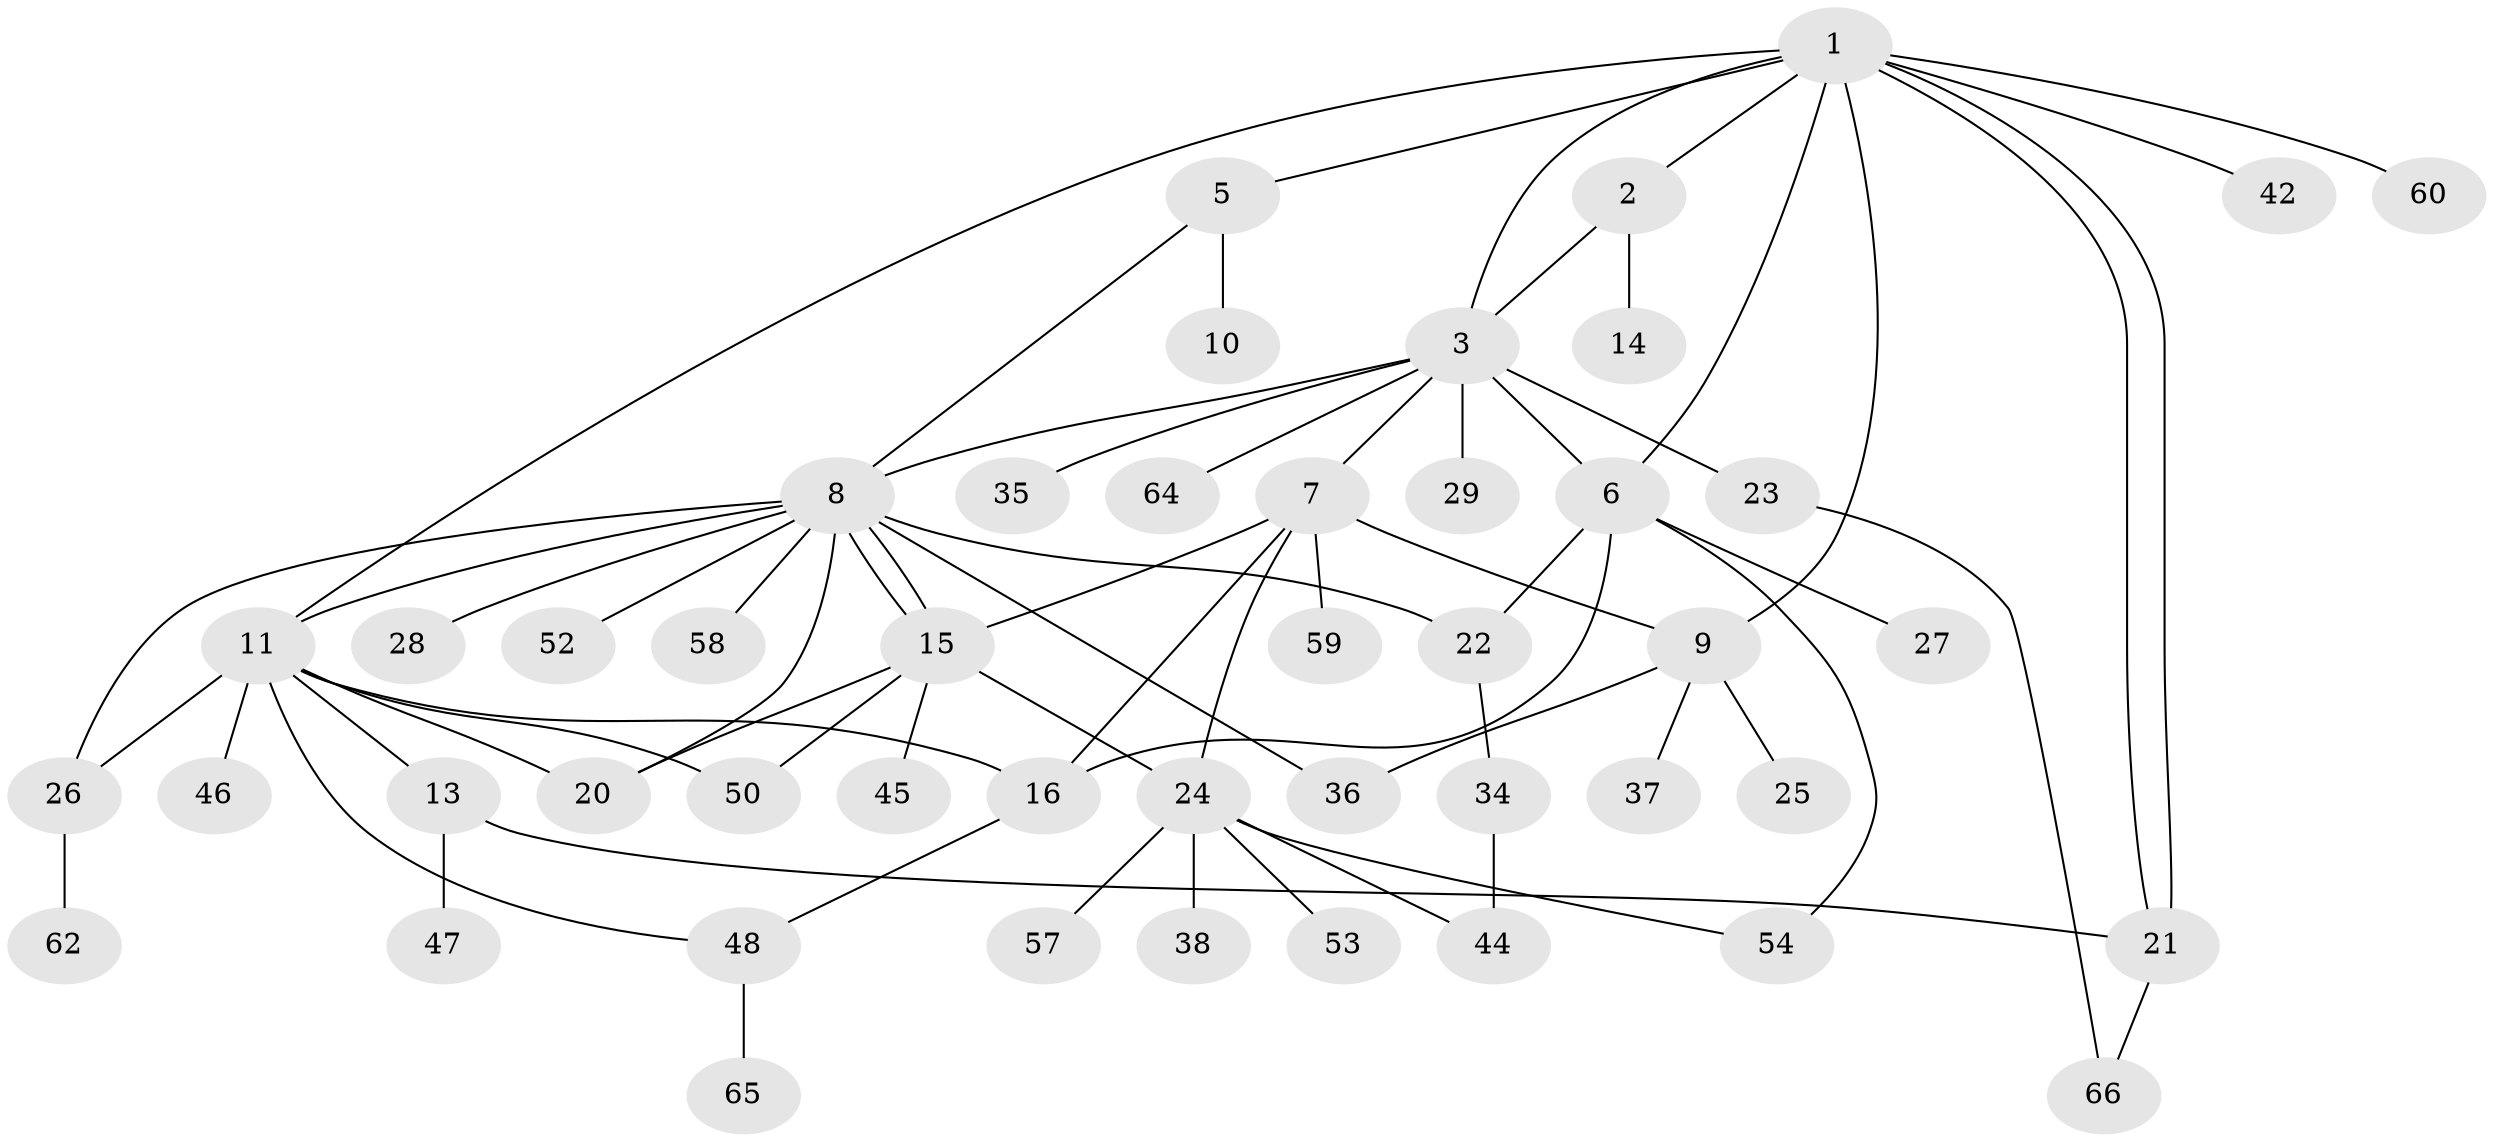 // original degree distribution, {11: 0.014925373134328358, 4: 0.08955223880597014, 10: 0.029850746268656716, 1: 0.47761194029850745, 7: 0.029850746268656716, 13: 0.014925373134328358, 5: 0.04477611940298507, 2: 0.19402985074626866, 3: 0.1044776119402985}
// Generated by graph-tools (version 1.1) at 2025/41/03/06/25 10:41:46]
// undirected, 47 vertices, 68 edges
graph export_dot {
graph [start="1"]
  node [color=gray90,style=filled];
  1 [super="+31"];
  2 [super="+4"];
  3 [super="+18"];
  5 [super="+33"];
  6 [super="+51"];
  7 [super="+41"];
  8 [super="+19"];
  9 [super="+12"];
  10;
  11 [super="+55"];
  13;
  14;
  15 [super="+17"];
  16 [super="+32"];
  20 [super="+56"];
  21 [super="+43"];
  22 [super="+30"];
  23;
  24 [super="+39"];
  25;
  26 [super="+40"];
  27;
  28;
  29 [super="+49"];
  34;
  35;
  36 [super="+61"];
  37;
  38;
  42;
  44 [super="+67"];
  45;
  46;
  47 [super="+63"];
  48;
  50;
  52;
  53;
  54;
  57;
  58;
  59;
  60;
  62;
  64;
  65;
  66;
  1 -- 2;
  1 -- 3;
  1 -- 5;
  1 -- 6;
  1 -- 9;
  1 -- 11;
  1 -- 21;
  1 -- 21;
  1 -- 42;
  1 -- 60;
  2 -- 3;
  2 -- 14;
  3 -- 6;
  3 -- 7;
  3 -- 8;
  3 -- 23;
  3 -- 29;
  3 -- 35;
  3 -- 64;
  5 -- 8;
  5 -- 10;
  6 -- 27;
  6 -- 54;
  6 -- 22;
  6 -- 16;
  7 -- 15;
  7 -- 16;
  7 -- 24;
  7 -- 9;
  7 -- 59;
  8 -- 11;
  8 -- 15;
  8 -- 15;
  8 -- 20;
  8 -- 22;
  8 -- 26;
  8 -- 28;
  8 -- 36;
  8 -- 52;
  8 -- 58;
  9 -- 25;
  9 -- 37;
  9 -- 36;
  11 -- 13;
  11 -- 20;
  11 -- 26;
  11 -- 46;
  11 -- 48;
  11 -- 50;
  11 -- 16;
  13 -- 21;
  13 -- 47;
  15 -- 20;
  15 -- 24;
  15 -- 50;
  15 -- 45;
  16 -- 48;
  21 -- 66;
  22 -- 34;
  23 -- 66;
  24 -- 38;
  24 -- 44;
  24 -- 54;
  24 -- 53;
  24 -- 57;
  26 -- 62;
  34 -- 44;
  48 -- 65;
}
